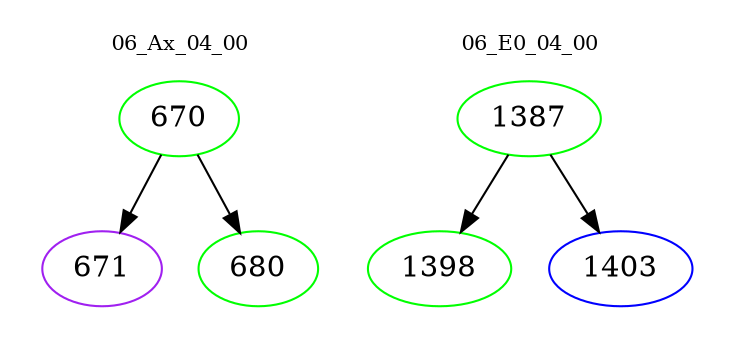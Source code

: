 digraph{
subgraph cluster_0 {
color = white
label = "06_Ax_04_00";
fontsize=10;
T0_670 [label="670", color="green"]
T0_670 -> T0_671 [color="black"]
T0_671 [label="671", color="purple"]
T0_670 -> T0_680 [color="black"]
T0_680 [label="680", color="green"]
}
subgraph cluster_1 {
color = white
label = "06_E0_04_00";
fontsize=10;
T1_1387 [label="1387", color="green"]
T1_1387 -> T1_1398 [color="black"]
T1_1398 [label="1398", color="green"]
T1_1387 -> T1_1403 [color="black"]
T1_1403 [label="1403", color="blue"]
}
}
